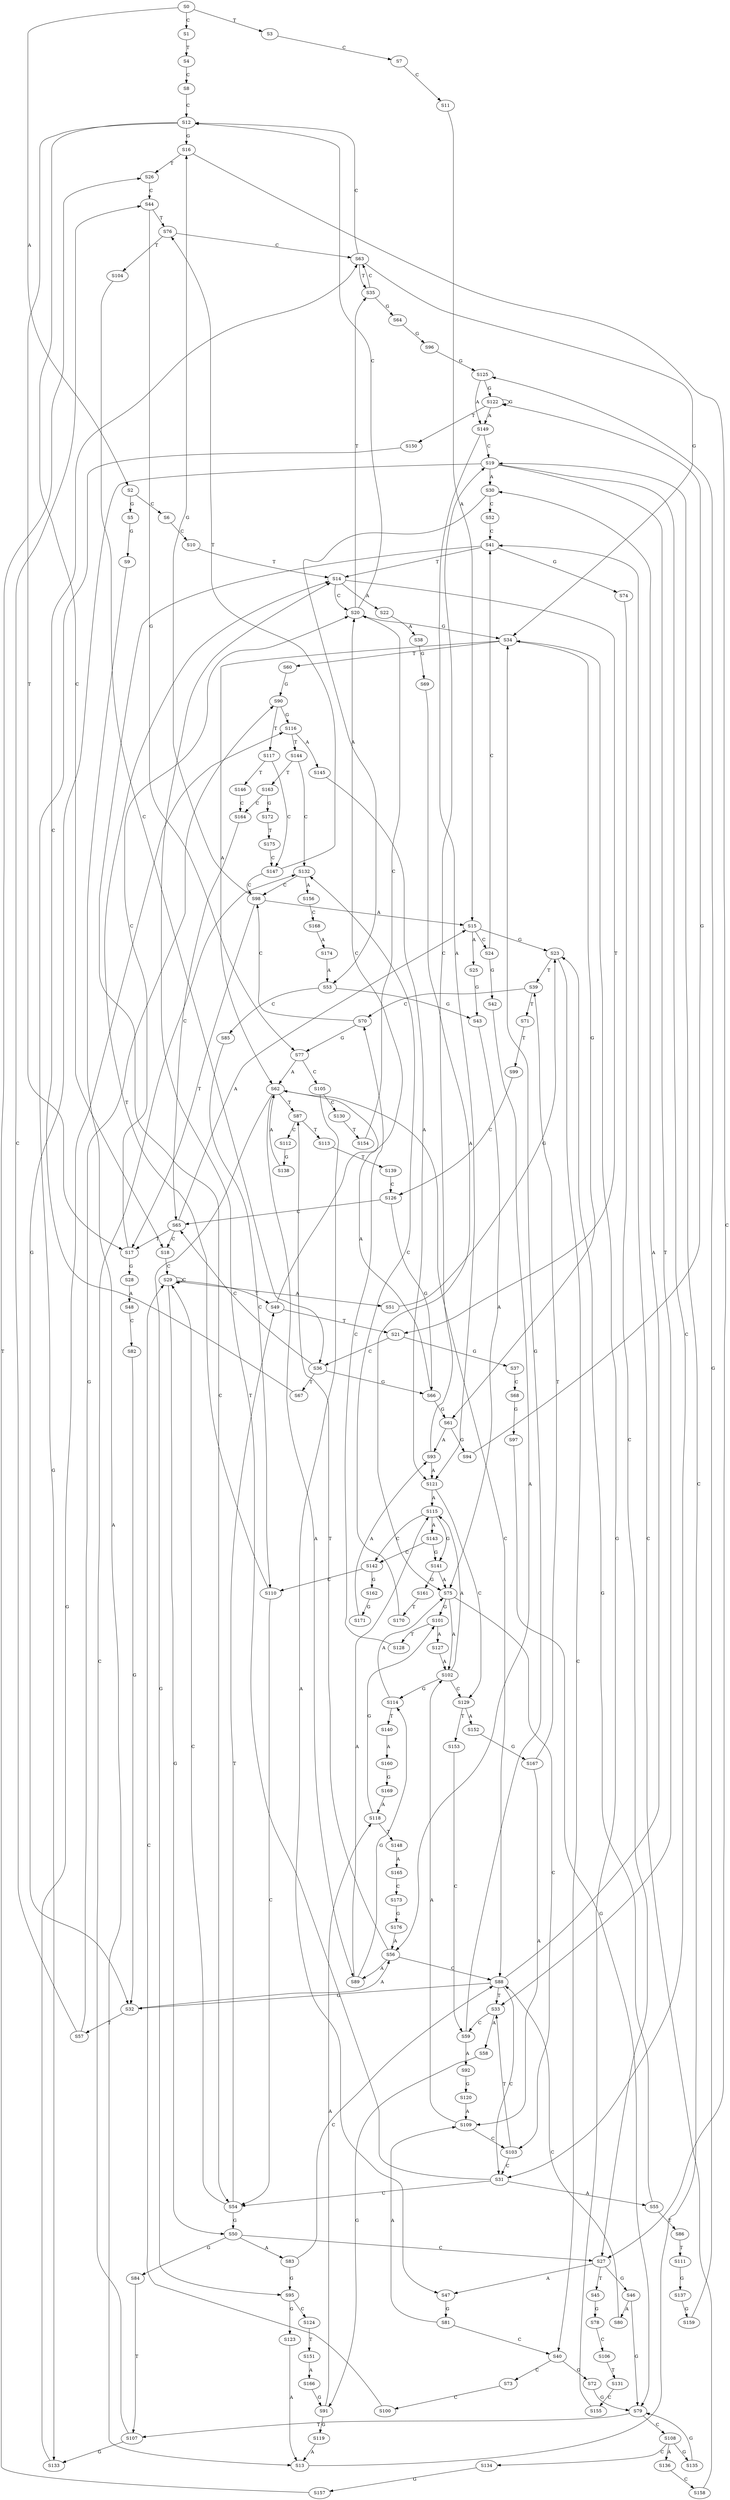 strict digraph  {
	S0 -> S1 [ label = C ];
	S0 -> S2 [ label = A ];
	S0 -> S3 [ label = T ];
	S1 -> S4 [ label = T ];
	S2 -> S5 [ label = G ];
	S2 -> S6 [ label = C ];
	S3 -> S7 [ label = C ];
	S4 -> S8 [ label = C ];
	S5 -> S9 [ label = G ];
	S6 -> S10 [ label = C ];
	S7 -> S11 [ label = C ];
	S8 -> S12 [ label = C ];
	S9 -> S13 [ label = A ];
	S10 -> S14 [ label = T ];
	S11 -> S15 [ label = A ];
	S12 -> S16 [ label = G ];
	S12 -> S17 [ label = T ];
	S12 -> S18 [ label = C ];
	S13 -> S19 [ label = C ];
	S14 -> S20 [ label = C ];
	S14 -> S21 [ label = T ];
	S14 -> S22 [ label = A ];
	S15 -> S23 [ label = G ];
	S15 -> S24 [ label = C ];
	S15 -> S25 [ label = A ];
	S16 -> S26 [ label = T ];
	S16 -> S27 [ label = C ];
	S17 -> S20 [ label = C ];
	S17 -> S28 [ label = G ];
	S18 -> S29 [ label = C ];
	S19 -> S30 [ label = A ];
	S19 -> S31 [ label = C ];
	S19 -> S32 [ label = G ];
	S19 -> S33 [ label = T ];
	S20 -> S34 [ label = G ];
	S20 -> S35 [ label = T ];
	S20 -> S12 [ label = C ];
	S21 -> S36 [ label = C ];
	S21 -> S37 [ label = G ];
	S22 -> S38 [ label = A ];
	S23 -> S39 [ label = T ];
	S23 -> S40 [ label = C ];
	S24 -> S41 [ label = C ];
	S24 -> S42 [ label = G ];
	S25 -> S43 [ label = G ];
	S26 -> S44 [ label = C ];
	S27 -> S45 [ label = T ];
	S27 -> S46 [ label = G ];
	S27 -> S47 [ label = A ];
	S28 -> S48 [ label = A ];
	S29 -> S49 [ label = T ];
	S29 -> S50 [ label = G ];
	S29 -> S51 [ label = A ];
	S29 -> S29 [ label = C ];
	S30 -> S52 [ label = C ];
	S30 -> S53 [ label = A ];
	S31 -> S54 [ label = C ];
	S31 -> S55 [ label = A ];
	S31 -> S14 [ label = T ];
	S32 -> S56 [ label = A ];
	S32 -> S57 [ label = T ];
	S33 -> S58 [ label = A ];
	S33 -> S59 [ label = C ];
	S34 -> S60 [ label = T ];
	S34 -> S61 [ label = G ];
	S34 -> S62 [ label = A ];
	S35 -> S63 [ label = C ];
	S35 -> S64 [ label = G ];
	S36 -> S65 [ label = C ];
	S36 -> S66 [ label = G ];
	S36 -> S67 [ label = T ];
	S37 -> S68 [ label = C ];
	S38 -> S69 [ label = G ];
	S39 -> S70 [ label = C ];
	S39 -> S71 [ label = T ];
	S40 -> S72 [ label = G ];
	S40 -> S73 [ label = C ];
	S41 -> S74 [ label = G ];
	S41 -> S14 [ label = T ];
	S41 -> S54 [ label = C ];
	S42 -> S56 [ label = A ];
	S43 -> S75 [ label = A ];
	S44 -> S76 [ label = T ];
	S44 -> S77 [ label = G ];
	S45 -> S78 [ label = G ];
	S46 -> S79 [ label = G ];
	S46 -> S80 [ label = A ];
	S47 -> S81 [ label = G ];
	S48 -> S82 [ label = C ];
	S49 -> S21 [ label = T ];
	S49 -> S20 [ label = C ];
	S50 -> S27 [ label = C ];
	S50 -> S83 [ label = A ];
	S50 -> S84 [ label = G ];
	S51 -> S23 [ label = G ];
	S52 -> S41 [ label = C ];
	S53 -> S43 [ label = G ];
	S53 -> S85 [ label = C ];
	S54 -> S29 [ label = C ];
	S54 -> S49 [ label = T ];
	S54 -> S50 [ label = G ];
	S55 -> S23 [ label = G ];
	S55 -> S86 [ label = T ];
	S56 -> S87 [ label = T ];
	S56 -> S88 [ label = C ];
	S56 -> S89 [ label = A ];
	S57 -> S90 [ label = G ];
	S57 -> S44 [ label = C ];
	S58 -> S91 [ label = G ];
	S59 -> S92 [ label = A ];
	S59 -> S34 [ label = G ];
	S60 -> S90 [ label = G ];
	S61 -> S93 [ label = A ];
	S61 -> S94 [ label = G ];
	S62 -> S88 [ label = C ];
	S62 -> S89 [ label = A ];
	S62 -> S87 [ label = T ];
	S62 -> S95 [ label = G ];
	S63 -> S12 [ label = C ];
	S63 -> S34 [ label = G ];
	S63 -> S35 [ label = T ];
	S64 -> S96 [ label = G ];
	S65 -> S15 [ label = A ];
	S65 -> S18 [ label = C ];
	S65 -> S17 [ label = T ];
	S66 -> S61 [ label = G ];
	S66 -> S62 [ label = A ];
	S67 -> S63 [ label = C ];
	S68 -> S97 [ label = G ];
	S69 -> S75 [ label = A ];
	S70 -> S77 [ label = G ];
	S70 -> S98 [ label = C ];
	S71 -> S99 [ label = T ];
	S72 -> S79 [ label = G ];
	S73 -> S100 [ label = C ];
	S74 -> S27 [ label = C ];
	S75 -> S101 [ label = G ];
	S75 -> S102 [ label = A ];
	S75 -> S103 [ label = C ];
	S76 -> S104 [ label = T ];
	S76 -> S63 [ label = C ];
	S77 -> S105 [ label = C ];
	S77 -> S62 [ label = A ];
	S78 -> S106 [ label = C ];
	S79 -> S107 [ label = T ];
	S79 -> S108 [ label = C ];
	S80 -> S88 [ label = C ];
	S81 -> S40 [ label = C ];
	S81 -> S109 [ label = A ];
	S82 -> S32 [ label = G ];
	S83 -> S88 [ label = C ];
	S83 -> S95 [ label = G ];
	S84 -> S107 [ label = T ];
	S85 -> S110 [ label = C ];
	S86 -> S111 [ label = T ];
	S87 -> S112 [ label = C ];
	S87 -> S113 [ label = T ];
	S88 -> S31 [ label = C ];
	S88 -> S32 [ label = G ];
	S88 -> S33 [ label = T ];
	S88 -> S30 [ label = A ];
	S89 -> S114 [ label = G ];
	S89 -> S115 [ label = A ];
	S90 -> S116 [ label = G ];
	S90 -> S117 [ label = T ];
	S91 -> S118 [ label = A ];
	S91 -> S119 [ label = G ];
	S92 -> S120 [ label = G ];
	S93 -> S19 [ label = C ];
	S93 -> S121 [ label = A ];
	S94 -> S122 [ label = G ];
	S95 -> S123 [ label = G ];
	S95 -> S124 [ label = C ];
	S96 -> S125 [ label = G ];
	S97 -> S79 [ label = G ];
	S98 -> S16 [ label = G ];
	S98 -> S17 [ label = T ];
	S98 -> S15 [ label = A ];
	S99 -> S126 [ label = C ];
	S100 -> S29 [ label = C ];
	S101 -> S127 [ label = A ];
	S101 -> S128 [ label = T ];
	S102 -> S114 [ label = G ];
	S102 -> S129 [ label = C ];
	S102 -> S115 [ label = A ];
	S103 -> S31 [ label = C ];
	S103 -> S33 [ label = T ];
	S104 -> S36 [ label = C ];
	S105 -> S47 [ label = A ];
	S105 -> S130 [ label = C ];
	S106 -> S131 [ label = T ];
	S107 -> S132 [ label = C ];
	S107 -> S133 [ label = G ];
	S108 -> S134 [ label = C ];
	S108 -> S135 [ label = G ];
	S108 -> S136 [ label = A ];
	S109 -> S102 [ label = A ];
	S109 -> S103 [ label = C ];
	S110 -> S14 [ label = T ];
	S110 -> S54 [ label = C ];
	S111 -> S137 [ label = G ];
	S112 -> S138 [ label = G ];
	S113 -> S139 [ label = T ];
	S114 -> S140 [ label = T ];
	S114 -> S75 [ label = A ];
	S115 -> S141 [ label = G ];
	S115 -> S142 [ label = C ];
	S115 -> S143 [ label = A ];
	S116 -> S144 [ label = T ];
	S116 -> S145 [ label = A ];
	S117 -> S146 [ label = T ];
	S117 -> S147 [ label = C ];
	S118 -> S101 [ label = G ];
	S118 -> S148 [ label = T ];
	S119 -> S13 [ label = A ];
	S120 -> S109 [ label = A ];
	S121 -> S115 [ label = A ];
	S121 -> S129 [ label = C ];
	S122 -> S149 [ label = A ];
	S122 -> S122 [ label = G ];
	S122 -> S150 [ label = T ];
	S123 -> S13 [ label = A ];
	S124 -> S151 [ label = T ];
	S125 -> S122 [ label = G ];
	S125 -> S149 [ label = A ];
	S126 -> S65 [ label = C ];
	S126 -> S66 [ label = G ];
	S127 -> S102 [ label = A ];
	S128 -> S70 [ label = C ];
	S129 -> S152 [ label = A ];
	S129 -> S153 [ label = T ];
	S130 -> S154 [ label = T ];
	S131 -> S155 [ label = C ];
	S132 -> S156 [ label = A ];
	S132 -> S98 [ label = C ];
	S133 -> S116 [ label = G ];
	S134 -> S157 [ label = G ];
	S135 -> S79 [ label = G ];
	S136 -> S158 [ label = C ];
	S137 -> S159 [ label = G ];
	S138 -> S62 [ label = A ];
	S139 -> S126 [ label = C ];
	S140 -> S160 [ label = A ];
	S141 -> S75 [ label = A ];
	S141 -> S161 [ label = G ];
	S142 -> S162 [ label = G ];
	S142 -> S110 [ label = C ];
	S143 -> S142 [ label = C ];
	S143 -> S141 [ label = G ];
	S144 -> S163 [ label = T ];
	S144 -> S132 [ label = C ];
	S145 -> S121 [ label = A ];
	S146 -> S164 [ label = C ];
	S147 -> S98 [ label = C ];
	S147 -> S76 [ label = T ];
	S148 -> S165 [ label = A ];
	S149 -> S121 [ label = A ];
	S149 -> S19 [ label = C ];
	S150 -> S133 [ label = G ];
	S151 -> S166 [ label = A ];
	S152 -> S167 [ label = G ];
	S153 -> S59 [ label = C ];
	S154 -> S20 [ label = C ];
	S155 -> S34 [ label = G ];
	S156 -> S168 [ label = C ];
	S157 -> S26 [ label = T ];
	S158 -> S41 [ label = C ];
	S159 -> S125 [ label = G ];
	S160 -> S169 [ label = G ];
	S161 -> S170 [ label = T ];
	S162 -> S171 [ label = G ];
	S163 -> S172 [ label = G ];
	S163 -> S164 [ label = C ];
	S164 -> S65 [ label = C ];
	S165 -> S173 [ label = C ];
	S166 -> S91 [ label = G ];
	S167 -> S39 [ label = T ];
	S167 -> S109 [ label = A ];
	S168 -> S174 [ label = A ];
	S169 -> S118 [ label = A ];
	S170 -> S132 [ label = C ];
	S171 -> S93 [ label = A ];
	S172 -> S175 [ label = T ];
	S173 -> S176 [ label = G ];
	S174 -> S53 [ label = A ];
	S175 -> S147 [ label = C ];
	S176 -> S56 [ label = A ];
}
